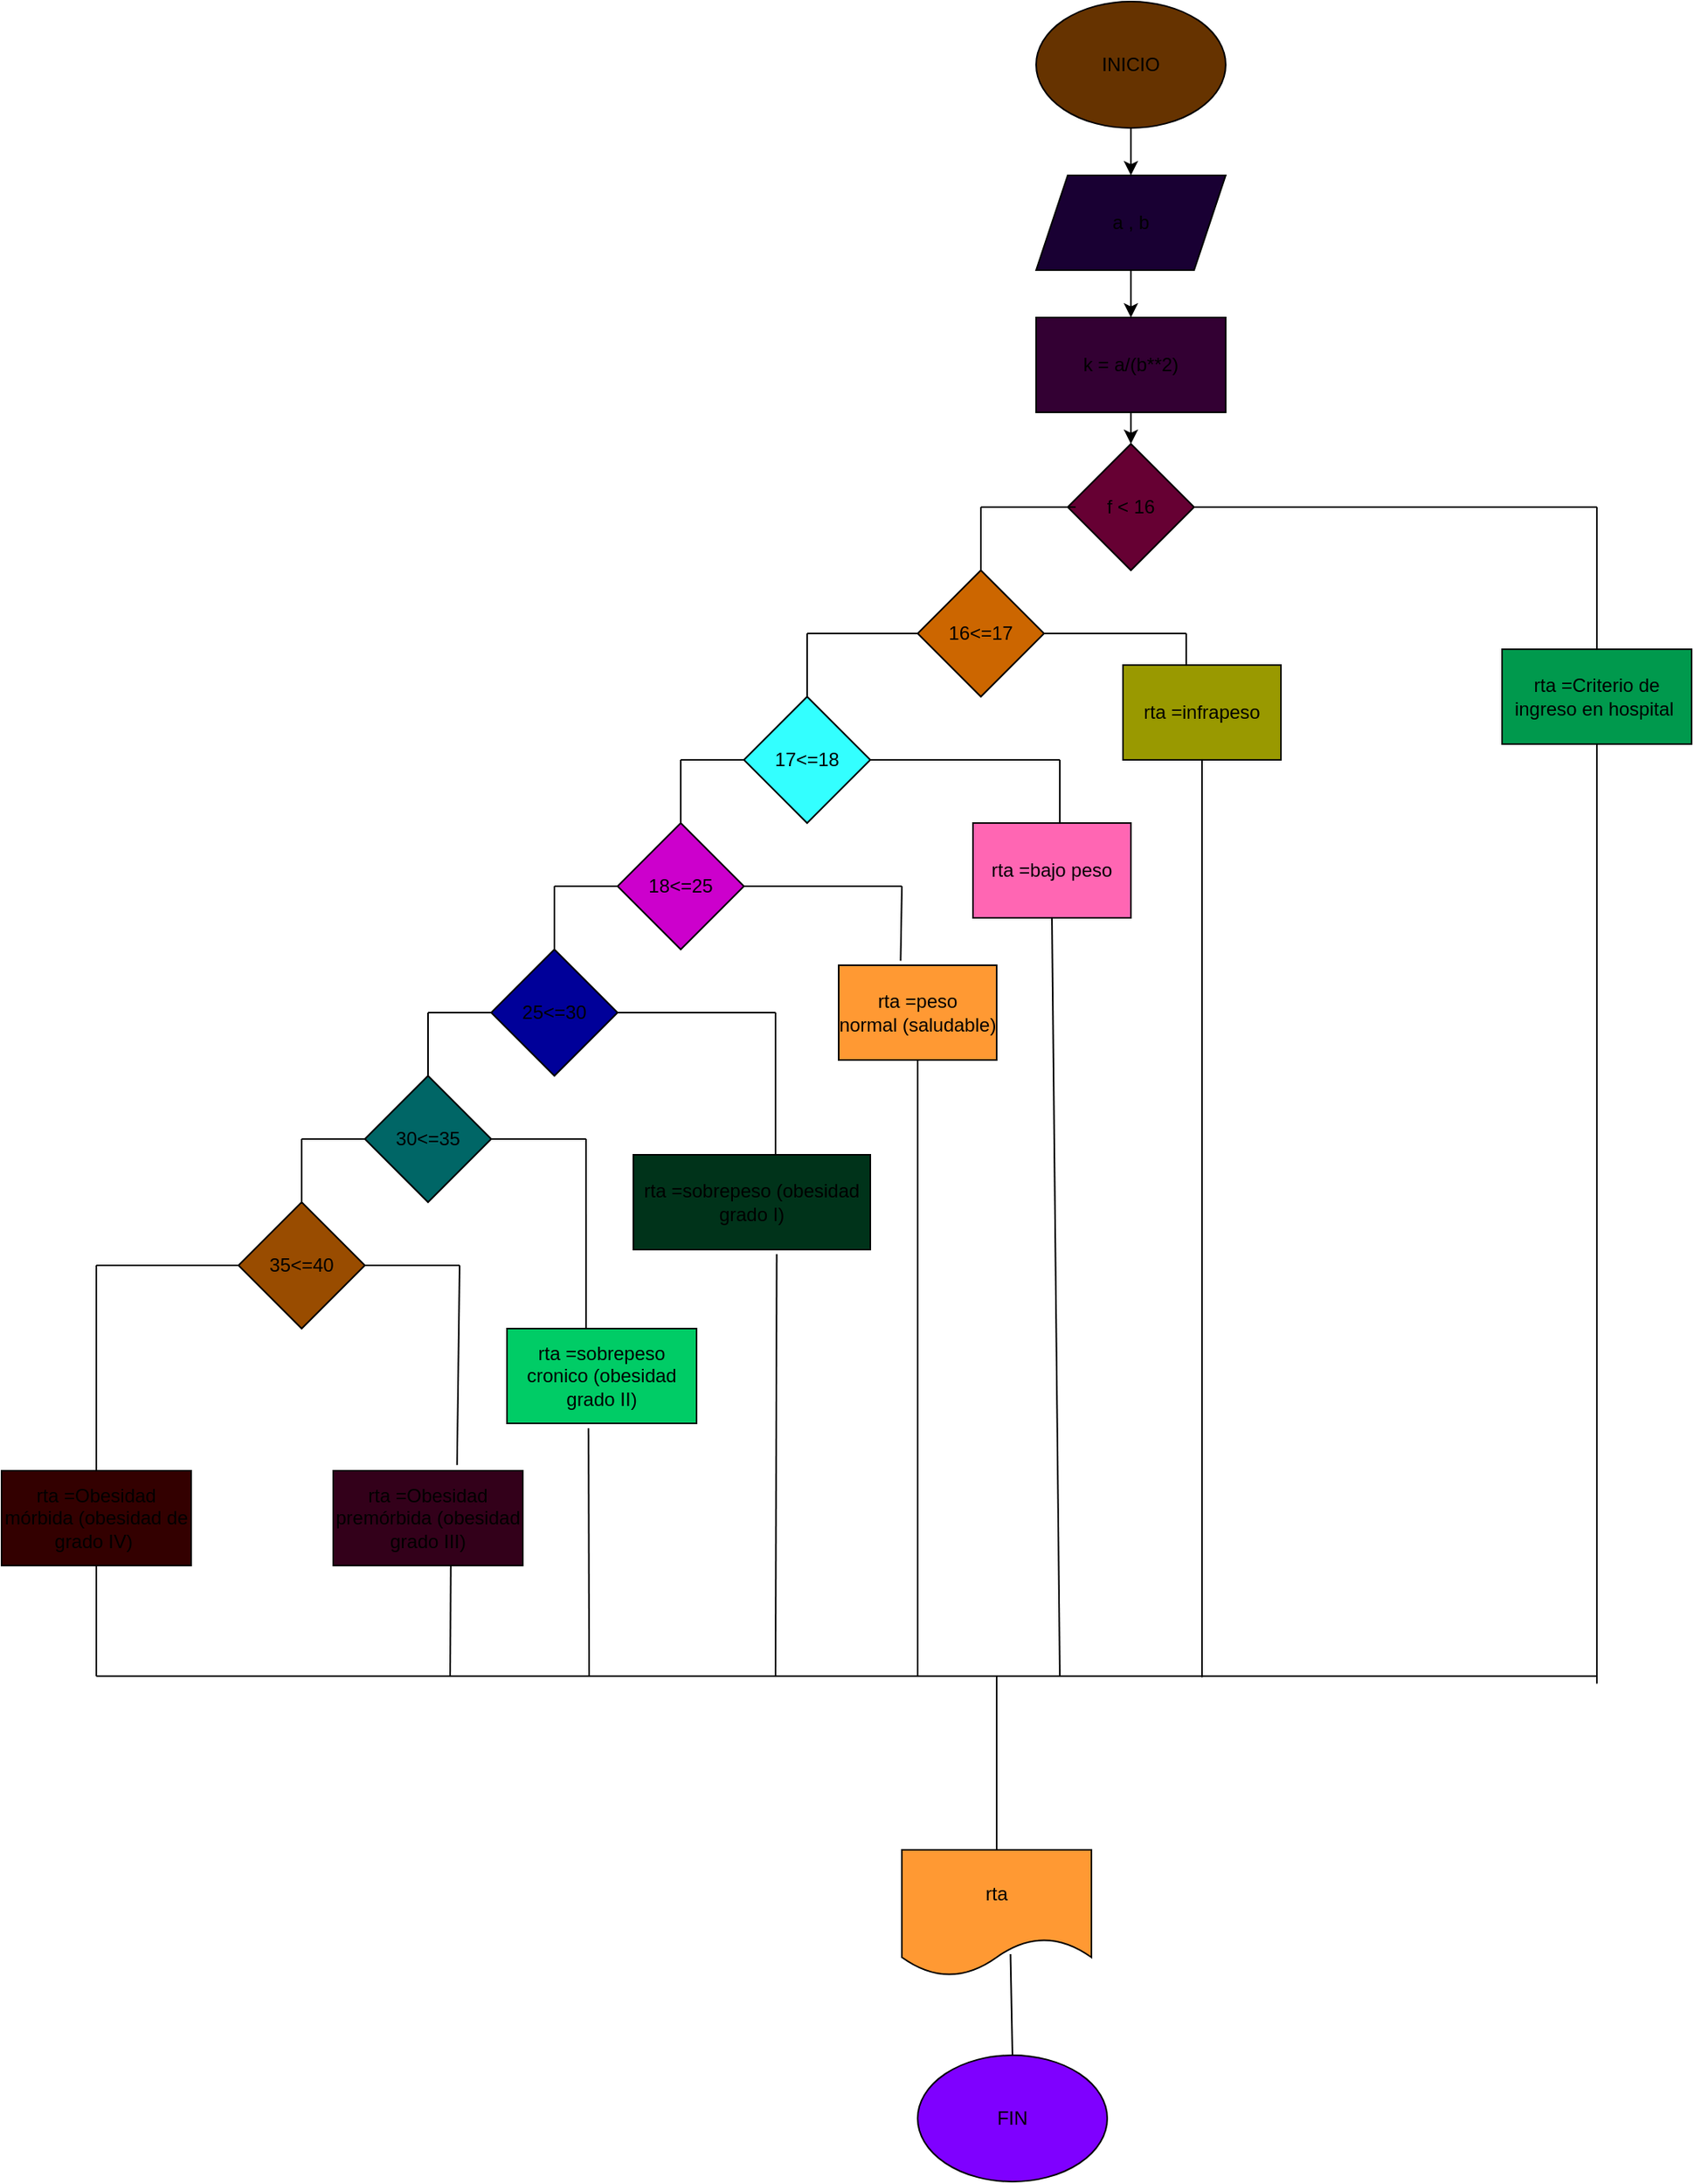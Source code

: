 <mxfile>
    <diagram id="sTAJ-6fKGdEjz-diBJEl" name="Page-1">
        <mxGraphModel dx="1836" dy="576" grid="1" gridSize="10" guides="1" tooltips="1" connect="1" arrows="1" fold="1" page="1" pageScale="1" pageWidth="850" pageHeight="1100" math="0" shadow="0">
            <root>
                <mxCell id="0"/>
                <mxCell id="1" parent="0"/>
                <mxCell id="4" value="" style="edgeStyle=none;html=1;" edge="1" parent="1" source="2" target="3">
                    <mxGeometry relative="1" as="geometry"/>
                </mxCell>
                <mxCell id="2" value="INICIO" style="ellipse;whiteSpace=wrap;html=1;fillColor=#663300;" vertex="1" parent="1">
                    <mxGeometry x="365" y="20" width="120" height="80" as="geometry"/>
                </mxCell>
                <mxCell id="6" value="" style="edgeStyle=none;html=1;" edge="1" parent="1" source="3" target="5">
                    <mxGeometry relative="1" as="geometry"/>
                </mxCell>
                <mxCell id="3" value="a , b" style="shape=parallelogram;perimeter=parallelogramPerimeter;whiteSpace=wrap;html=1;fixedSize=1;fillColor=#190033;" vertex="1" parent="1">
                    <mxGeometry x="365" y="130" width="120" height="60" as="geometry"/>
                </mxCell>
                <mxCell id="8" value="" style="edgeStyle=none;html=1;" edge="1" parent="1" source="5" target="7">
                    <mxGeometry relative="1" as="geometry"/>
                </mxCell>
                <mxCell id="5" value="k = a/(b**2)" style="whiteSpace=wrap;html=1;fillColor=#330033;" vertex="1" parent="1">
                    <mxGeometry x="365" y="220" width="120" height="60" as="geometry"/>
                </mxCell>
                <mxCell id="7" value="f &amp;lt; 16" style="rhombus;whiteSpace=wrap;html=1;fillColor=#660033;" vertex="1" parent="1">
                    <mxGeometry x="385" y="300" width="80" height="80" as="geometry"/>
                </mxCell>
                <mxCell id="9" value="" style="endArrow=none;html=1;entryX=0.063;entryY=0.5;entryDx=0;entryDy=0;entryPerimeter=0;" edge="1" parent="1" target="7">
                    <mxGeometry width="50" height="50" relative="1" as="geometry">
                        <mxPoint x="330" y="340" as="sourcePoint"/>
                        <mxPoint x="380" y="340" as="targetPoint"/>
                    </mxGeometry>
                </mxCell>
                <mxCell id="10" value="" style="endArrow=none;html=1;exitX=0.5;exitY=0;exitDx=0;exitDy=0;" edge="1" parent="1" source="11">
                    <mxGeometry width="50" height="50" relative="1" as="geometry">
                        <mxPoint x="330" y="400" as="sourcePoint"/>
                        <mxPoint x="330" y="340" as="targetPoint"/>
                    </mxGeometry>
                </mxCell>
                <mxCell id="11" value="16&amp;lt;=17" style="rhombus;whiteSpace=wrap;html=1;fillColor=#CC6600;" vertex="1" parent="1">
                    <mxGeometry x="290" y="380" width="80" height="80" as="geometry"/>
                </mxCell>
                <mxCell id="12" value="" style="endArrow=none;html=1;entryX=0;entryY=0.5;entryDx=0;entryDy=0;" edge="1" parent="1" target="11">
                    <mxGeometry width="50" height="50" relative="1" as="geometry">
                        <mxPoint x="220" y="420" as="sourcePoint"/>
                        <mxPoint x="280" y="430" as="targetPoint"/>
                    </mxGeometry>
                </mxCell>
                <mxCell id="13" value="" style="endArrow=none;html=1;exitX=0;exitY=0.5;exitDx=0;exitDy=0;" edge="1" parent="1" source="15">
                    <mxGeometry width="50" height="50" relative="1" as="geometry">
                        <mxPoint x="220" y="460" as="sourcePoint"/>
                        <mxPoint x="220" y="420" as="targetPoint"/>
                    </mxGeometry>
                </mxCell>
                <mxCell id="15" value="17&amp;lt;=18" style="rhombus;whiteSpace=wrap;html=1;direction=south;fillColor=#33FFFF;" vertex="1" parent="1">
                    <mxGeometry x="180" y="460" width="80" height="80" as="geometry"/>
                </mxCell>
                <mxCell id="16" value="30&amp;lt;=35" style="rhombus;whiteSpace=wrap;html=1;fillColor=#006666;" vertex="1" parent="1">
                    <mxGeometry x="-60" y="700" width="80" height="80" as="geometry"/>
                </mxCell>
                <mxCell id="17" value="25&amp;lt;=30" style="rhombus;whiteSpace=wrap;html=1;fillColor=#000099;" vertex="1" parent="1">
                    <mxGeometry x="20" y="620" width="80" height="80" as="geometry"/>
                </mxCell>
                <mxCell id="18" value="18&amp;lt;=25" style="rhombus;whiteSpace=wrap;html=1;fillColor=#CC00CC;" vertex="1" parent="1">
                    <mxGeometry x="100" y="540" width="80" height="80" as="geometry"/>
                </mxCell>
                <mxCell id="20" value="35&amp;lt;=40" style="rhombus;whiteSpace=wrap;html=1;fillColor=#994C00;" vertex="1" parent="1">
                    <mxGeometry x="-140" y="780" width="80" height="80" as="geometry"/>
                </mxCell>
                <mxCell id="21" value="" style="endArrow=none;html=1;entryX=0.5;entryY=1;entryDx=0;entryDy=0;" edge="1" parent="1" target="15">
                    <mxGeometry width="50" height="50" relative="1" as="geometry">
                        <mxPoint x="140" y="500" as="sourcePoint"/>
                        <mxPoint x="110" y="570" as="targetPoint"/>
                    </mxGeometry>
                </mxCell>
                <mxCell id="22" value="" style="endArrow=none;html=1;exitX=0.5;exitY=0;exitDx=0;exitDy=0;" edge="1" parent="1" source="18">
                    <mxGeometry width="50" height="50" relative="1" as="geometry">
                        <mxPoint x="60" y="620" as="sourcePoint"/>
                        <mxPoint x="140" y="500" as="targetPoint"/>
                    </mxGeometry>
                </mxCell>
                <mxCell id="23" value="" style="endArrow=none;html=1;entryX=0;entryY=0.5;entryDx=0;entryDy=0;" edge="1" parent="1" target="18">
                    <mxGeometry width="50" height="50" relative="1" as="geometry">
                        <mxPoint x="60" y="580" as="sourcePoint"/>
                        <mxPoint x="110" y="670" as="targetPoint"/>
                    </mxGeometry>
                </mxCell>
                <mxCell id="24" value="" style="endArrow=none;html=1;exitX=0.5;exitY=0;exitDx=0;exitDy=0;" edge="1" parent="1" source="17">
                    <mxGeometry width="50" height="50" relative="1" as="geometry">
                        <mxPoint x="60" y="720" as="sourcePoint"/>
                        <mxPoint x="60" y="580" as="targetPoint"/>
                    </mxGeometry>
                </mxCell>
                <mxCell id="25" value="" style="endArrow=none;html=1;entryX=0;entryY=0.5;entryDx=0;entryDy=0;" edge="1" parent="1" target="17">
                    <mxGeometry width="50" height="50" relative="1" as="geometry">
                        <mxPoint x="-20" y="660" as="sourcePoint"/>
                        <mxPoint x="110" y="670" as="targetPoint"/>
                    </mxGeometry>
                </mxCell>
                <mxCell id="26" value="" style="endArrow=none;html=1;exitX=0.5;exitY=0;exitDx=0;exitDy=0;" edge="1" parent="1" source="16">
                    <mxGeometry width="50" height="50" relative="1" as="geometry">
                        <mxPoint x="60" y="720" as="sourcePoint"/>
                        <mxPoint x="-20" y="660" as="targetPoint"/>
                    </mxGeometry>
                </mxCell>
                <mxCell id="27" value="" style="endArrow=none;html=1;entryX=0;entryY=0.5;entryDx=0;entryDy=0;" edge="1" parent="1" target="16">
                    <mxGeometry width="50" height="50" relative="1" as="geometry">
                        <mxPoint x="-100" y="740" as="sourcePoint"/>
                        <mxPoint x="110" y="770" as="targetPoint"/>
                    </mxGeometry>
                </mxCell>
                <mxCell id="28" value="" style="endArrow=none;html=1;exitX=0.5;exitY=0;exitDx=0;exitDy=0;" edge="1" parent="1" source="20">
                    <mxGeometry width="50" height="50" relative="1" as="geometry">
                        <mxPoint x="60" y="820" as="sourcePoint"/>
                        <mxPoint x="-100" y="740" as="targetPoint"/>
                    </mxGeometry>
                </mxCell>
                <mxCell id="29" value="" style="endArrow=none;html=1;entryX=0;entryY=0.5;entryDx=0;entryDy=0;" edge="1" parent="1" target="20">
                    <mxGeometry width="50" height="50" relative="1" as="geometry">
                        <mxPoint x="-230" y="820" as="sourcePoint"/>
                        <mxPoint x="110" y="770" as="targetPoint"/>
                    </mxGeometry>
                </mxCell>
                <mxCell id="30" value="" style="endArrow=none;html=1;exitX=0.5;exitY=0;exitDx=0;exitDy=0;" edge="1" parent="1" source="39">
                    <mxGeometry width="50" height="50" relative="1" as="geometry">
                        <mxPoint x="-230" y="900" as="sourcePoint"/>
                        <mxPoint x="-230" y="820" as="targetPoint"/>
                    </mxGeometry>
                </mxCell>
                <mxCell id="31" value="rta =infrapeso" style="rounded=0;whiteSpace=wrap;html=1;fillColor=#999900;" vertex="1" parent="1">
                    <mxGeometry x="420" y="440" width="100" height="60" as="geometry"/>
                </mxCell>
                <mxCell id="32" value="rta =bajo peso" style="rounded=0;whiteSpace=wrap;html=1;fillColor=#FF66B3;" vertex="1" parent="1">
                    <mxGeometry x="325" y="540" width="100" height="60" as="geometry"/>
                </mxCell>
                <mxCell id="33" value="rta =peso normal&amp;nbsp;(saludable)" style="rounded=0;whiteSpace=wrap;html=1;fillColor=#FF9933;" vertex="1" parent="1">
                    <mxGeometry x="240" y="630" width="100" height="60" as="geometry"/>
                </mxCell>
                <mxCell id="34" value="rta =sobrepeso&amp;nbsp;(obesidad grado I)" style="rounded=0;whiteSpace=wrap;html=1;fillColor=#00331A;" vertex="1" parent="1">
                    <mxGeometry x="110" y="750" width="150" height="60" as="geometry"/>
                </mxCell>
                <mxCell id="35" value="rta =sobrepeso cronico&amp;nbsp;(obesidad grado II)&lt;br/&gt;" style="rounded=0;whiteSpace=wrap;html=1;fillColor=#00CC66;" vertex="1" parent="1">
                    <mxGeometry x="30" y="860" width="120" height="60" as="geometry"/>
                </mxCell>
                <mxCell id="37" value="rta =Obesidad premórbida (obesidad grado III)&lt;br/&gt;" style="rounded=0;whiteSpace=wrap;html=1;fillColor=#33001A;" vertex="1" parent="1">
                    <mxGeometry x="-80" y="950" width="120" height="60" as="geometry"/>
                </mxCell>
                <mxCell id="39" value="rta =Obesidad mórbida (obesidad de grado IV)&amp;nbsp;" style="rounded=0;whiteSpace=wrap;html=1;fillColor=#330000;" vertex="1" parent="1">
                    <mxGeometry x="-290" y="950" width="120" height="60" as="geometry"/>
                </mxCell>
                <mxCell id="40" value="" style="endArrow=none;html=1;exitX=1;exitY=0.5;exitDx=0;exitDy=0;" edge="1" parent="1" source="11">
                    <mxGeometry width="50" height="50" relative="1" as="geometry">
                        <mxPoint x="470" y="500" as="sourcePoint"/>
                        <mxPoint x="460" y="420" as="targetPoint"/>
                    </mxGeometry>
                </mxCell>
                <mxCell id="41" value="" style="endArrow=none;html=1;" edge="1" parent="1">
                    <mxGeometry width="50" height="50" relative="1" as="geometry">
                        <mxPoint x="460" y="440" as="sourcePoint"/>
                        <mxPoint x="460" y="420" as="targetPoint"/>
                    </mxGeometry>
                </mxCell>
                <mxCell id="42" value="" style="endArrow=none;html=1;exitX=0.5;exitY=0;exitDx=0;exitDy=0;" edge="1" parent="1" source="15">
                    <mxGeometry width="50" height="50" relative="1" as="geometry">
                        <mxPoint x="280" y="525" as="sourcePoint"/>
                        <mxPoint x="380" y="500" as="targetPoint"/>
                    </mxGeometry>
                </mxCell>
                <mxCell id="43" value="" style="endArrow=none;html=1;" edge="1" parent="1">
                    <mxGeometry width="50" height="50" relative="1" as="geometry">
                        <mxPoint x="380" y="540" as="sourcePoint"/>
                        <mxPoint x="380" y="500" as="targetPoint"/>
                    </mxGeometry>
                </mxCell>
                <mxCell id="46" value="" style="endArrow=none;html=1;exitX=1;exitY=0.5;exitDx=0;exitDy=0;" edge="1" parent="1" source="18">
                    <mxGeometry width="50" height="50" relative="1" as="geometry">
                        <mxPoint x="240" y="605" as="sourcePoint"/>
                        <mxPoint x="280" y="580" as="targetPoint"/>
                    </mxGeometry>
                </mxCell>
                <mxCell id="47" value="" style="endArrow=none;html=1;exitX=0.392;exitY=-0.047;exitDx=0;exitDy=0;exitPerimeter=0;" edge="1" parent="1" source="33">
                    <mxGeometry width="50" height="50" relative="1" as="geometry">
                        <mxPoint x="470" y="700" as="sourcePoint"/>
                        <mxPoint x="280" y="580" as="targetPoint"/>
                    </mxGeometry>
                </mxCell>
                <mxCell id="48" value="" style="endArrow=none;html=1;exitX=1;exitY=0.5;exitDx=0;exitDy=0;" edge="1" parent="1" source="17">
                    <mxGeometry width="50" height="50" relative="1" as="geometry">
                        <mxPoint x="470" y="800" as="sourcePoint"/>
                        <mxPoint x="200" y="660" as="targetPoint"/>
                    </mxGeometry>
                </mxCell>
                <mxCell id="49" value="" style="endArrow=none;html=1;" edge="1" parent="1">
                    <mxGeometry width="50" height="50" relative="1" as="geometry">
                        <mxPoint x="200" y="750" as="sourcePoint"/>
                        <mxPoint x="200" y="660" as="targetPoint"/>
                    </mxGeometry>
                </mxCell>
                <mxCell id="50" value="" style="endArrow=none;html=1;entryX=1;entryY=0.5;entryDx=0;entryDy=0;" edge="1" parent="1" target="16">
                    <mxGeometry width="50" height="50" relative="1" as="geometry">
                        <mxPoint x="80" y="740" as="sourcePoint"/>
                        <mxPoint x="320" y="850" as="targetPoint"/>
                    </mxGeometry>
                </mxCell>
                <mxCell id="51" value="" style="endArrow=none;html=1;exitX=0.417;exitY=0;exitDx=0;exitDy=0;exitPerimeter=0;" edge="1" parent="1" source="35">
                    <mxGeometry width="50" height="50" relative="1" as="geometry">
                        <mxPoint x="270" y="900" as="sourcePoint"/>
                        <mxPoint x="80" y="740" as="targetPoint"/>
                    </mxGeometry>
                </mxCell>
                <mxCell id="52" value="" style="endArrow=none;html=1;exitX=1;exitY=0.5;exitDx=0;exitDy=0;" edge="1" parent="1" source="20">
                    <mxGeometry width="50" height="50" relative="1" as="geometry">
                        <mxPoint x="-50" y="860" as="sourcePoint"/>
                        <mxPoint y="820" as="targetPoint"/>
                    </mxGeometry>
                </mxCell>
                <mxCell id="53" value="" style="endArrow=none;html=1;exitX=0.653;exitY=-0.06;exitDx=0;exitDy=0;exitPerimeter=0;" edge="1" parent="1" source="37">
                    <mxGeometry width="50" height="50" relative="1" as="geometry">
                        <mxPoint x="-50" y="940" as="sourcePoint"/>
                        <mxPoint y="820" as="targetPoint"/>
                    </mxGeometry>
                </mxCell>
                <mxCell id="58" value="" style="endArrow=none;html=1;exitX=1;exitY=0.5;exitDx=0;exitDy=0;" edge="1" parent="1" source="7">
                    <mxGeometry width="50" height="50" relative="1" as="geometry">
                        <mxPoint x="690" y="500" as="sourcePoint"/>
                        <mxPoint x="720" y="340" as="targetPoint"/>
                    </mxGeometry>
                </mxCell>
                <mxCell id="59" value="" style="endArrow=none;html=1;exitX=0.5;exitY=0;exitDx=0;exitDy=0;" edge="1" parent="1" source="60">
                    <mxGeometry width="50" height="50" relative="1" as="geometry">
                        <mxPoint x="720" y="480" as="sourcePoint"/>
                        <mxPoint x="720" y="340" as="targetPoint"/>
                    </mxGeometry>
                </mxCell>
                <mxCell id="60" value="rta =Criterio de ingreso en hospital&amp;nbsp;" style="rounded=0;whiteSpace=wrap;html=1;fillColor=#00994D;" vertex="1" parent="1">
                    <mxGeometry x="660" y="430" width="120" height="60" as="geometry"/>
                </mxCell>
                <mxCell id="62" value="" style="endArrow=none;html=1;entryX=0.62;entryY=1.007;entryDx=0;entryDy=0;entryPerimeter=0;" edge="1" parent="1" target="37">
                    <mxGeometry width="50" height="50" relative="1" as="geometry">
                        <mxPoint x="-6" y="1080" as="sourcePoint"/>
                        <mxPoint x="10" y="1030" as="targetPoint"/>
                    </mxGeometry>
                </mxCell>
                <mxCell id="63" value="" style="endArrow=none;html=1;entryX=0.5;entryY=1;entryDx=0;entryDy=0;" edge="1" parent="1" target="39">
                    <mxGeometry width="50" height="50" relative="1" as="geometry">
                        <mxPoint x="-230" y="1080" as="sourcePoint"/>
                        <mxPoint x="-220" y="1040" as="targetPoint"/>
                    </mxGeometry>
                </mxCell>
                <mxCell id="64" value="" style="endArrow=none;html=1;entryX=0.43;entryY=1.053;entryDx=0;entryDy=0;entryPerimeter=0;" edge="1" parent="1" target="35">
                    <mxGeometry width="50" height="50" relative="1" as="geometry">
                        <mxPoint x="82" y="1080" as="sourcePoint"/>
                        <mxPoint x="120" y="990" as="targetPoint"/>
                    </mxGeometry>
                </mxCell>
                <mxCell id="65" value="" style="endArrow=none;html=1;entryX=0.605;entryY=1.047;entryDx=0;entryDy=0;entryPerimeter=0;" edge="1" parent="1" target="34">
                    <mxGeometry width="50" height="50" relative="1" as="geometry">
                        <mxPoint x="200" y="1080" as="sourcePoint"/>
                        <mxPoint x="210" y="900" as="targetPoint"/>
                    </mxGeometry>
                </mxCell>
                <mxCell id="66" value="" style="endArrow=none;html=1;entryX=0.5;entryY=1;entryDx=0;entryDy=0;" edge="1" parent="1" target="33">
                    <mxGeometry width="50" height="50" relative="1" as="geometry">
                        <mxPoint x="290" y="1080" as="sourcePoint"/>
                        <mxPoint x="355" y="800" as="targetPoint"/>
                    </mxGeometry>
                </mxCell>
                <mxCell id="67" value="" style="endArrow=none;html=1;entryX=0.5;entryY=1;entryDx=0;entryDy=0;" edge="1" parent="1" target="32">
                    <mxGeometry width="50" height="50" relative="1" as="geometry">
                        <mxPoint x="380" y="1080" as="sourcePoint"/>
                        <mxPoint x="460" y="800" as="targetPoint"/>
                    </mxGeometry>
                </mxCell>
                <mxCell id="72" value="" style="endArrow=none;html=1;entryX=0.5;entryY=1;entryDx=0;entryDy=0;" edge="1" parent="1" target="31">
                    <mxGeometry width="50" height="50" relative="1" as="geometry">
                        <mxPoint x="470" y="1080.8" as="sourcePoint"/>
                        <mxPoint x="475" y="590" as="targetPoint"/>
                    </mxGeometry>
                </mxCell>
                <mxCell id="73" value="" style="endArrow=none;html=1;entryX=0.5;entryY=1;entryDx=0;entryDy=0;" edge="1" parent="1" target="60">
                    <mxGeometry width="50" height="50" relative="1" as="geometry">
                        <mxPoint x="720" y="1084.8" as="sourcePoint"/>
                        <mxPoint x="600" y="620" as="targetPoint"/>
                    </mxGeometry>
                </mxCell>
                <mxCell id="74" value="" style="endArrow=none;html=1;" edge="1" parent="1">
                    <mxGeometry width="50" height="50" relative="1" as="geometry">
                        <mxPoint x="-230" y="1080" as="sourcePoint"/>
                        <mxPoint x="720" y="1080" as="targetPoint"/>
                    </mxGeometry>
                </mxCell>
                <mxCell id="75" value="" style="endArrow=none;html=1;exitX=0.5;exitY=0;exitDx=0;exitDy=0;" edge="1" parent="1" source="77">
                    <mxGeometry width="50" height="50" relative="1" as="geometry">
                        <mxPoint x="340" y="1180" as="sourcePoint"/>
                        <mxPoint x="340" y="1080" as="targetPoint"/>
                    </mxGeometry>
                </mxCell>
                <mxCell id="76" value="FIN" style="ellipse;whiteSpace=wrap;html=1;fillColor=#7F00FF;" vertex="1" parent="1">
                    <mxGeometry x="290" y="1320" width="120" height="80" as="geometry"/>
                </mxCell>
                <mxCell id="77" value="rta" style="shape=document;whiteSpace=wrap;html=1;boundedLbl=1;fillColor=#FF9933;" vertex="1" parent="1">
                    <mxGeometry x="280" y="1190" width="120" height="80" as="geometry"/>
                </mxCell>
                <mxCell id="78" value="" style="endArrow=none;html=1;entryX=0.573;entryY=0.825;entryDx=0;entryDy=0;entryPerimeter=0;exitX=0.5;exitY=0;exitDx=0;exitDy=0;" edge="1" parent="1" source="76" target="77">
                    <mxGeometry width="50" height="50" relative="1" as="geometry">
                        <mxPoint x="110" y="1150" as="sourcePoint"/>
                        <mxPoint x="160" y="1100" as="targetPoint"/>
                    </mxGeometry>
                </mxCell>
            </root>
        </mxGraphModel>
    </diagram>
</mxfile>